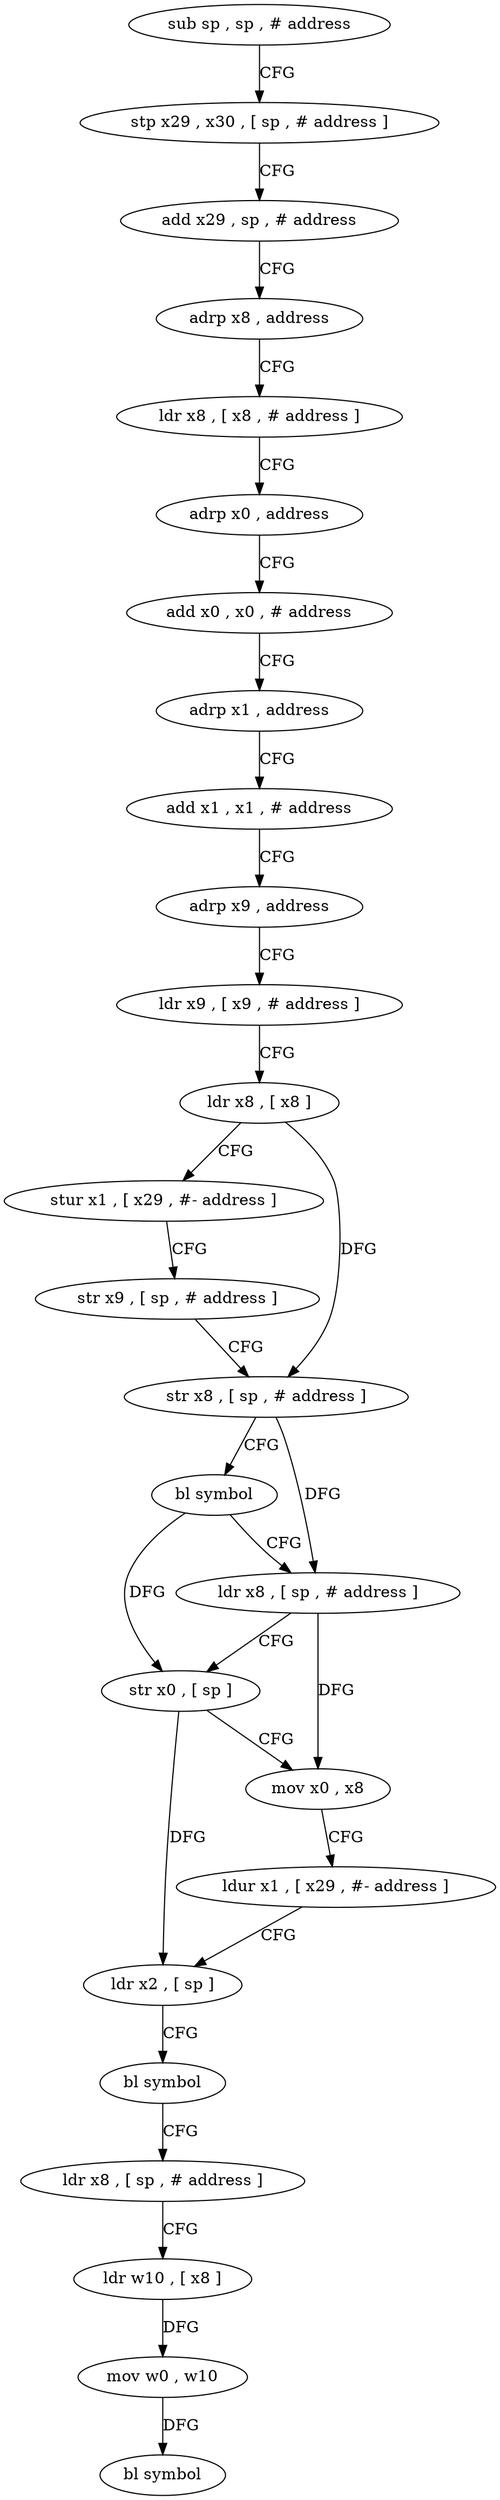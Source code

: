digraph "func" {
"271488" [label = "sub sp , sp , # address" ]
"271492" [label = "stp x29 , x30 , [ sp , # address ]" ]
"271496" [label = "add x29 , sp , # address" ]
"271500" [label = "adrp x8 , address" ]
"271504" [label = "ldr x8 , [ x8 , # address ]" ]
"271508" [label = "adrp x0 , address" ]
"271512" [label = "add x0 , x0 , # address" ]
"271516" [label = "adrp x1 , address" ]
"271520" [label = "add x1 , x1 , # address" ]
"271524" [label = "adrp x9 , address" ]
"271528" [label = "ldr x9 , [ x9 , # address ]" ]
"271532" [label = "ldr x8 , [ x8 ]" ]
"271536" [label = "stur x1 , [ x29 , #- address ]" ]
"271540" [label = "str x9 , [ sp , # address ]" ]
"271544" [label = "str x8 , [ sp , # address ]" ]
"271548" [label = "bl symbol" ]
"271552" [label = "ldr x8 , [ sp , # address ]" ]
"271556" [label = "str x0 , [ sp ]" ]
"271560" [label = "mov x0 , x8" ]
"271564" [label = "ldur x1 , [ x29 , #- address ]" ]
"271568" [label = "ldr x2 , [ sp ]" ]
"271572" [label = "bl symbol" ]
"271576" [label = "ldr x8 , [ sp , # address ]" ]
"271580" [label = "ldr w10 , [ x8 ]" ]
"271584" [label = "mov w0 , w10" ]
"271588" [label = "bl symbol" ]
"271488" -> "271492" [ label = "CFG" ]
"271492" -> "271496" [ label = "CFG" ]
"271496" -> "271500" [ label = "CFG" ]
"271500" -> "271504" [ label = "CFG" ]
"271504" -> "271508" [ label = "CFG" ]
"271508" -> "271512" [ label = "CFG" ]
"271512" -> "271516" [ label = "CFG" ]
"271516" -> "271520" [ label = "CFG" ]
"271520" -> "271524" [ label = "CFG" ]
"271524" -> "271528" [ label = "CFG" ]
"271528" -> "271532" [ label = "CFG" ]
"271532" -> "271536" [ label = "CFG" ]
"271532" -> "271544" [ label = "DFG" ]
"271536" -> "271540" [ label = "CFG" ]
"271540" -> "271544" [ label = "CFG" ]
"271544" -> "271548" [ label = "CFG" ]
"271544" -> "271552" [ label = "DFG" ]
"271548" -> "271552" [ label = "CFG" ]
"271548" -> "271556" [ label = "DFG" ]
"271552" -> "271556" [ label = "CFG" ]
"271552" -> "271560" [ label = "DFG" ]
"271556" -> "271560" [ label = "CFG" ]
"271556" -> "271568" [ label = "DFG" ]
"271560" -> "271564" [ label = "CFG" ]
"271564" -> "271568" [ label = "CFG" ]
"271568" -> "271572" [ label = "CFG" ]
"271572" -> "271576" [ label = "CFG" ]
"271576" -> "271580" [ label = "CFG" ]
"271580" -> "271584" [ label = "DFG" ]
"271584" -> "271588" [ label = "DFG" ]
}
